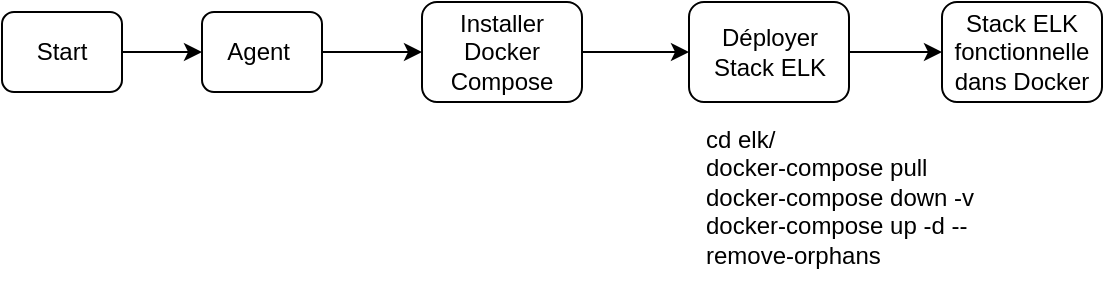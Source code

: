 <mxfile version="27.2.0">
  <diagram name="Page-1" id="1Yitd5san6WjEiZ2IKb1">
    <mxGraphModel dx="1042" dy="562" grid="1" gridSize="10" guides="1" tooltips="1" connect="1" arrows="1" fold="1" page="1" pageScale="1" pageWidth="827" pageHeight="1169" math="0" shadow="0">
      <root>
        <mxCell id="0" />
        <mxCell id="1" parent="0" />
        <mxCell id="axi98H7FhQk3Ob-n2Foi-4" value="" style="edgeStyle=orthogonalEdgeStyle;rounded=0;orthogonalLoop=1;jettySize=auto;html=1;" edge="1" parent="1" source="axi98H7FhQk3Ob-n2Foi-2" target="axi98H7FhQk3Ob-n2Foi-3">
          <mxGeometry relative="1" as="geometry" />
        </mxCell>
        <mxCell id="axi98H7FhQk3Ob-n2Foi-2" value="Start" style="rounded=1;whiteSpace=wrap;html=1;" vertex="1" parent="1">
          <mxGeometry x="70" y="60" width="60" height="40" as="geometry" />
        </mxCell>
        <mxCell id="axi98H7FhQk3Ob-n2Foi-6" value="" style="edgeStyle=orthogonalEdgeStyle;rounded=0;orthogonalLoop=1;jettySize=auto;html=1;" edge="1" parent="1" source="axi98H7FhQk3Ob-n2Foi-3" target="axi98H7FhQk3Ob-n2Foi-5">
          <mxGeometry relative="1" as="geometry" />
        </mxCell>
        <mxCell id="axi98H7FhQk3Ob-n2Foi-3" value="Agent&amp;nbsp;" style="rounded=1;whiteSpace=wrap;html=1;" vertex="1" parent="1">
          <mxGeometry x="170" y="60" width="60" height="40" as="geometry" />
        </mxCell>
        <mxCell id="axi98H7FhQk3Ob-n2Foi-8" value="" style="edgeStyle=orthogonalEdgeStyle;rounded=0;orthogonalLoop=1;jettySize=auto;html=1;" edge="1" parent="1" source="axi98H7FhQk3Ob-n2Foi-5" target="axi98H7FhQk3Ob-n2Foi-7">
          <mxGeometry relative="1" as="geometry" />
        </mxCell>
        <mxCell id="axi98H7FhQk3Ob-n2Foi-5" value="Installer Docker Compose" style="rounded=1;whiteSpace=wrap;html=1;" vertex="1" parent="1">
          <mxGeometry x="280" y="55" width="80" height="50" as="geometry" />
        </mxCell>
        <mxCell id="axi98H7FhQk3Ob-n2Foi-11" value="" style="edgeStyle=orthogonalEdgeStyle;rounded=0;orthogonalLoop=1;jettySize=auto;html=1;" edge="1" parent="1" source="axi98H7FhQk3Ob-n2Foi-7" target="axi98H7FhQk3Ob-n2Foi-10">
          <mxGeometry relative="1" as="geometry" />
        </mxCell>
        <mxCell id="axi98H7FhQk3Ob-n2Foi-7" value="Déployer Stack ELK" style="rounded=1;whiteSpace=wrap;html=1;" vertex="1" parent="1">
          <mxGeometry x="413.5" y="55" width="80" height="50" as="geometry" />
        </mxCell>
        <mxCell id="axi98H7FhQk3Ob-n2Foi-9" value="cd elk/&#xa;docker-compose pull&#xa;docker-compose down -v&#xa;docker-compose up -d --remove-orphans" style="text;whiteSpace=wrap;" vertex="1" parent="1">
          <mxGeometry x="420" y="110" width="170" height="90" as="geometry" />
        </mxCell>
        <mxCell id="axi98H7FhQk3Ob-n2Foi-10" value="Stack ELK fonctionnelle dans Docker" style="rounded=1;whiteSpace=wrap;html=1;" vertex="1" parent="1">
          <mxGeometry x="540" y="55" width="80" height="50" as="geometry" />
        </mxCell>
      </root>
    </mxGraphModel>
  </diagram>
</mxfile>

